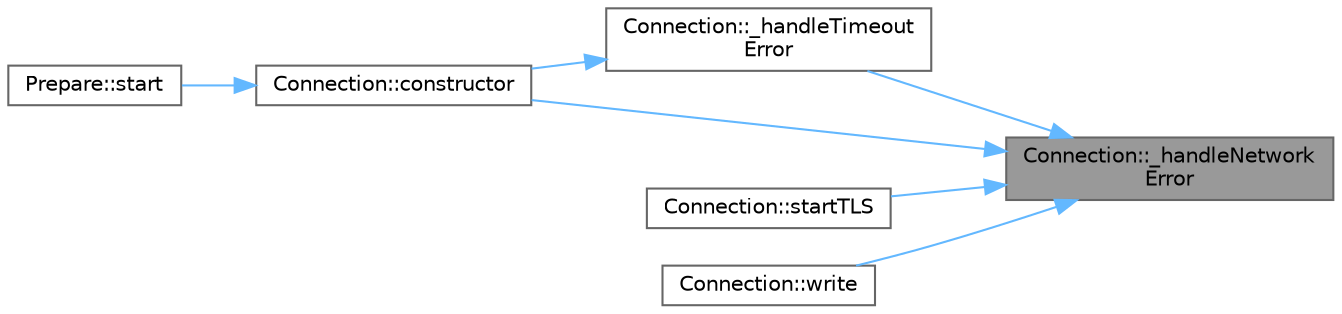 digraph "Connection::_handleNetworkError"
{
 // INTERACTIVE_SVG=YES
 // LATEX_PDF_SIZE
  bgcolor="transparent";
  edge [fontname=Helvetica,fontsize=10,labelfontname=Helvetica,labelfontsize=10];
  node [fontname=Helvetica,fontsize=10,shape=box,height=0.2,width=0.4];
  rankdir="RL";
  Node1 [id="Node000001",label="Connection::_handleNetwork\lError",height=0.2,width=0.4,color="gray40", fillcolor="grey60", style="filled", fontcolor="black",tooltip=" "];
  Node1 -> Node2 [id="edge1_Node000001_Node000002",dir="back",color="steelblue1",style="solid",tooltip=" "];
  Node2 [id="Node000002",label="Connection::_handleTimeout\lError",height=0.2,width=0.4,color="grey40", fillcolor="white", style="filled",URL="$dc/d14/a00720_a16c0829a4767a082fe29ce2e30ee4469.html#a16c0829a4767a082fe29ce2e30ee4469",tooltip=" "];
  Node2 -> Node3 [id="edge2_Node000002_Node000003",dir="back",color="steelblue1",style="solid",tooltip=" "];
  Node3 [id="Node000003",label="Connection::constructor",height=0.2,width=0.4,color="grey40", fillcolor="white", style="filled",URL="$dc/d14/a00720_abac7084361ea6ff57258cbce63beb442.html#abac7084361ea6ff57258cbce63beb442",tooltip=" "];
  Node3 -> Node4 [id="edge3_Node000003_Node000004",dir="back",color="steelblue1",style="solid",tooltip=" "];
  Node4 [id="Node000004",label="Prepare::start",height=0.2,width=0.4,color="grey40", fillcolor="white", style="filled",URL="$d0/d15/a00700_a81a111b01d45ed8f1814137df2fd268a.html#a81a111b01d45ed8f1814137df2fd268a",tooltip=" "];
  Node1 -> Node3 [id="edge4_Node000001_Node000003",dir="back",color="steelblue1",style="solid",tooltip=" "];
  Node1 -> Node5 [id="edge5_Node000001_Node000005",dir="back",color="steelblue1",style="solid",tooltip=" "];
  Node5 [id="Node000005",label="Connection::startTLS",height=0.2,width=0.4,color="grey40", fillcolor="white", style="filled",URL="$dc/d14/a00720_a5f185f8bb9f36ac1e02d3a5020937a7d.html#a5f185f8bb9f36ac1e02d3a5020937a7d",tooltip=" "];
  Node1 -> Node6 [id="edge6_Node000001_Node000006",dir="back",color="steelblue1",style="solid",tooltip=" "];
  Node6 [id="Node000006",label="Connection::write",height=0.2,width=0.4,color="grey40", fillcolor="white", style="filled",URL="$dc/d14/a00720_a73f45cd0ad693895ed45034fe6cca084.html#a73f45cd0ad693895ed45034fe6cca084",tooltip=" "];
}
